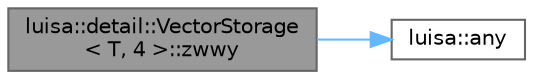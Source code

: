 digraph "luisa::detail::VectorStorage&lt; T, 4 &gt;::zwwy"
{
 // LATEX_PDF_SIZE
  bgcolor="transparent";
  edge [fontname=Helvetica,fontsize=10,labelfontname=Helvetica,labelfontsize=10];
  node [fontname=Helvetica,fontsize=10,shape=box,height=0.2,width=0.4];
  rankdir="LR";
  Node1 [id="Node000001",label="luisa::detail::VectorStorage\l\< T, 4 \>::zwwy",height=0.2,width=0.4,color="gray40", fillcolor="grey60", style="filled", fontcolor="black",tooltip=" "];
  Node1 -> Node2 [id="edge1_Node000001_Node000002",color="steelblue1",style="solid",tooltip=" "];
  Node2 [id="Node000002",label="luisa::any",height=0.2,width=0.4,color="grey40", fillcolor="white", style="filled",URL="$namespaceluisa.html#a4ce8440b45045057dd7530ff5860e706",tooltip="any of bool2 is true"];
}
